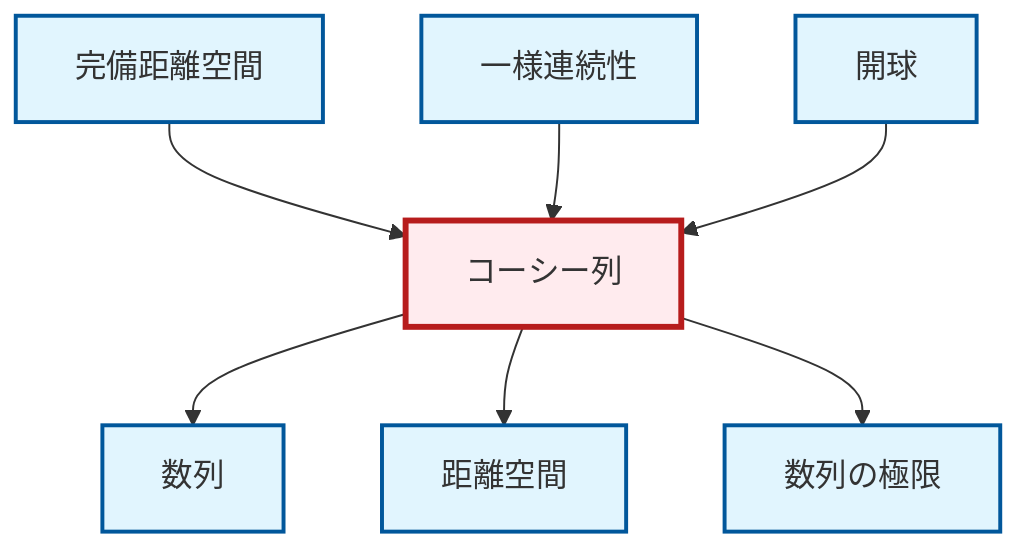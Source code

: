 graph TD
    classDef definition fill:#e1f5fe,stroke:#01579b,stroke-width:2px
    classDef theorem fill:#f3e5f5,stroke:#4a148c,stroke-width:2px
    classDef axiom fill:#fff3e0,stroke:#e65100,stroke-width:2px
    classDef example fill:#e8f5e9,stroke:#1b5e20,stroke-width:2px
    classDef current fill:#ffebee,stroke:#b71c1c,stroke-width:3px
    def-complete-metric-space["完備距離空間"]:::definition
    def-limit["数列の極限"]:::definition
    def-metric-space["距離空間"]:::definition
    def-open-ball["開球"]:::definition
    def-uniform-continuity["一様連続性"]:::definition
    def-cauchy-sequence["コーシー列"]:::definition
    def-sequence["数列"]:::definition
    def-cauchy-sequence --> def-sequence
    def-cauchy-sequence --> def-metric-space
    def-complete-metric-space --> def-cauchy-sequence
    def-uniform-continuity --> def-cauchy-sequence
    def-cauchy-sequence --> def-limit
    def-open-ball --> def-cauchy-sequence
    class def-cauchy-sequence current